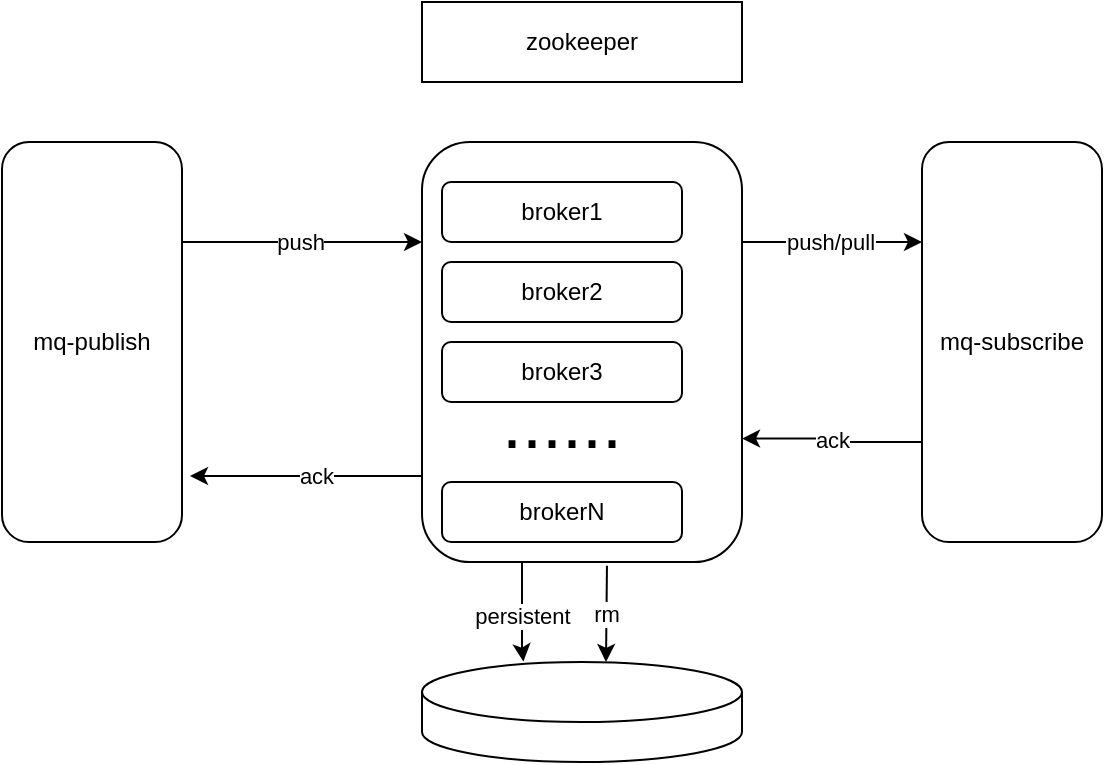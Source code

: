 <mxfile version="13.8.0" type="github">
  <diagram id="iE2wbWQ0QXkjVWSv8c7P" name="Page-1">
    <mxGraphModel dx="1038" dy="548" grid="1" gridSize="10" guides="1" tooltips="1" connect="1" arrows="1" fold="1" page="1" pageScale="1" pageWidth="827" pageHeight="1169" math="0" shadow="0">
      <root>
        <mxCell id="0" />
        <mxCell id="1" parent="0" />
        <mxCell id="NpveWCGrAPYbdQZFNyhg-1" value="mq-publish" style="rounded=1;whiteSpace=wrap;html=1;" vertex="1" parent="1">
          <mxGeometry x="70" y="160" width="90" height="200" as="geometry" />
        </mxCell>
        <mxCell id="NpveWCGrAPYbdQZFNyhg-11" value="ack" style="edgeStyle=orthogonalEdgeStyle;rounded=0;orthogonalLoop=1;jettySize=auto;html=1;exitX=0;exitY=0.75;exitDx=0;exitDy=0;" edge="1" parent="1" source="NpveWCGrAPYbdQZFNyhg-2">
          <mxGeometry relative="1" as="geometry">
            <mxPoint x="164" y="327" as="targetPoint" />
            <Array as="points">
              <mxPoint x="280" y="327" />
            </Array>
          </mxGeometry>
        </mxCell>
        <mxCell id="NpveWCGrAPYbdQZFNyhg-12" value="push/pull" style="edgeStyle=orthogonalEdgeStyle;rounded=0;orthogonalLoop=1;jettySize=auto;html=1;exitX=1;exitY=0.25;exitDx=0;exitDy=0;entryX=0;entryY=0.25;entryDx=0;entryDy=0;" edge="1" parent="1" source="NpveWCGrAPYbdQZFNyhg-2" target="NpveWCGrAPYbdQZFNyhg-3">
          <mxGeometry relative="1" as="geometry">
            <Array as="points">
              <mxPoint x="440" y="210" />
            </Array>
          </mxGeometry>
        </mxCell>
        <mxCell id="NpveWCGrAPYbdQZFNyhg-20" value="persistent" style="edgeStyle=orthogonalEdgeStyle;rounded=0;orthogonalLoop=1;jettySize=auto;html=1;exitX=0.25;exitY=1;exitDx=0;exitDy=0;entryX=0.317;entryY=-0.004;entryDx=0;entryDy=0;entryPerimeter=0;" edge="1" parent="1" source="NpveWCGrAPYbdQZFNyhg-2" target="NpveWCGrAPYbdQZFNyhg-14">
          <mxGeometry x="0.227" relative="1" as="geometry">
            <mxPoint x="330" y="413" as="targetPoint" />
            <Array as="points">
              <mxPoint x="330" y="370" />
              <mxPoint x="330" y="413" />
              <mxPoint x="331" y="413" />
            </Array>
            <mxPoint as="offset" />
          </mxGeometry>
        </mxCell>
        <mxCell id="NpveWCGrAPYbdQZFNyhg-2" value="" style="rounded=1;whiteSpace=wrap;html=1;" vertex="1" parent="1">
          <mxGeometry x="280" y="160" width="160" height="210" as="geometry" />
        </mxCell>
        <mxCell id="NpveWCGrAPYbdQZFNyhg-13" value="ack" style="edgeStyle=orthogonalEdgeStyle;rounded=0;orthogonalLoop=1;jettySize=auto;html=1;exitX=0;exitY=0.75;exitDx=0;exitDy=0;entryX=1;entryY=0.706;entryDx=0;entryDy=0;entryPerimeter=0;" edge="1" parent="1" source="NpveWCGrAPYbdQZFNyhg-3" target="NpveWCGrAPYbdQZFNyhg-2">
          <mxGeometry relative="1" as="geometry" />
        </mxCell>
        <mxCell id="NpveWCGrAPYbdQZFNyhg-3" value="mq-subscribe" style="rounded=1;whiteSpace=wrap;html=1;" vertex="1" parent="1">
          <mxGeometry x="530" y="160" width="90" height="200" as="geometry" />
        </mxCell>
        <mxCell id="NpveWCGrAPYbdQZFNyhg-14" value="" style="shape=cylinder3;whiteSpace=wrap;html=1;boundedLbl=1;backgroundOutline=1;size=15;" vertex="1" parent="1">
          <mxGeometry x="280" y="420" width="160" height="50" as="geometry" />
        </mxCell>
        <mxCell id="NpveWCGrAPYbdQZFNyhg-15" value="zookeeper" style="rounded=0;whiteSpace=wrap;html=1;" vertex="1" parent="1">
          <mxGeometry x="280" y="90" width="160" height="40" as="geometry" />
        </mxCell>
        <mxCell id="NpveWCGrAPYbdQZFNyhg-18" value="rm" style="endArrow=classic;html=1;exitX=0.578;exitY=1.009;exitDx=0;exitDy=0;exitPerimeter=0;" edge="1" parent="1" source="NpveWCGrAPYbdQZFNyhg-2">
          <mxGeometry width="50" height="50" relative="1" as="geometry">
            <mxPoint x="372" y="380" as="sourcePoint" />
            <mxPoint x="372" y="420" as="targetPoint" />
          </mxGeometry>
        </mxCell>
        <mxCell id="NpveWCGrAPYbdQZFNyhg-22" value="push" style="edgeStyle=orthogonalEdgeStyle;rounded=0;orthogonalLoop=1;jettySize=auto;html=1;exitX=1;exitY=0.25;exitDx=0;exitDy=0;" edge="1" parent="1" target="NpveWCGrAPYbdQZFNyhg-2">
          <mxGeometry relative="1" as="geometry">
            <mxPoint x="160" y="212.5" as="sourcePoint" />
            <mxPoint x="270" y="220.08" as="targetPoint" />
            <Array as="points">
              <mxPoint x="160" y="210" />
            </Array>
          </mxGeometry>
        </mxCell>
        <mxCell id="NpveWCGrAPYbdQZFNyhg-24" value="broker1" style="rounded=1;whiteSpace=wrap;html=1;" vertex="1" parent="1">
          <mxGeometry x="290" y="180" width="120" height="30" as="geometry" />
        </mxCell>
        <mxCell id="NpveWCGrAPYbdQZFNyhg-25" value="broker2" style="rounded=1;whiteSpace=wrap;html=1;" vertex="1" parent="1">
          <mxGeometry x="290" y="220" width="120" height="30" as="geometry" />
        </mxCell>
        <mxCell id="NpveWCGrAPYbdQZFNyhg-26" value="broker3" style="rounded=1;whiteSpace=wrap;html=1;" vertex="1" parent="1">
          <mxGeometry x="290" y="260" width="120" height="30" as="geometry" />
        </mxCell>
        <mxCell id="NpveWCGrAPYbdQZFNyhg-27" value="brokerN" style="rounded=1;whiteSpace=wrap;html=1;" vertex="1" parent="1">
          <mxGeometry x="290" y="330" width="120" height="30" as="geometry" />
        </mxCell>
        <mxCell id="NpveWCGrAPYbdQZFNyhg-34" value="&lt;font style=&quot;font-size: 36px&quot;&gt;......&lt;/font&gt;" style="text;html=1;strokeColor=none;fillColor=none;align=center;verticalAlign=middle;whiteSpace=wrap;rounded=0;" vertex="1" parent="1">
          <mxGeometry x="310" y="290" width="80" height="20" as="geometry" />
        </mxCell>
      </root>
    </mxGraphModel>
  </diagram>
</mxfile>
